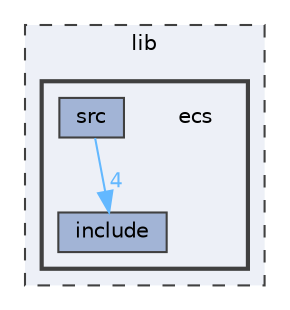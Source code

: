 digraph "lib/ecs"
{
 // LATEX_PDF_SIZE
  bgcolor="transparent";
  edge [fontname=Helvetica,fontsize=10,labelfontname=Helvetica,labelfontsize=10];
  node [fontname=Helvetica,fontsize=10,shape=box,height=0.2,width=0.4];
  compound=true
  subgraph clusterdir_97aefd0d527b934f1d99a682da8fe6a9 {
    graph [ bgcolor="#edf0f7", pencolor="grey25", label="lib", fontname=Helvetica,fontsize=10 style="filled,dashed", URL="dir_97aefd0d527b934f1d99a682da8fe6a9.html",tooltip=""]
  subgraph clusterdir_9a82fcd66fc602aa1cf55c52ea6b7a1e {
    graph [ bgcolor="#edf0f7", pencolor="grey25", label="", fontname=Helvetica,fontsize=10 style="filled,bold", URL="dir_9a82fcd66fc602aa1cf55c52ea6b7a1e.html",tooltip=""]
    dir_9a82fcd66fc602aa1cf55c52ea6b7a1e [shape=plaintext, label="ecs"];
  dir_c9363769da2200f0a8052c7ed3bbf03e [label="include", fillcolor="#a2b4d6", color="grey25", style="filled", URL="dir_c9363769da2200f0a8052c7ed3bbf03e.html",tooltip=""];
  dir_350e44f06553348e275e11651baaf918 [label="src", fillcolor="#a2b4d6", color="grey25", style="filled", URL="dir_350e44f06553348e275e11651baaf918.html",tooltip=""];
  }
  }
  dir_350e44f06553348e275e11651baaf918->dir_c9363769da2200f0a8052c7ed3bbf03e [headlabel="4", labeldistance=1.5 headhref="dir_000011_000006.html" href="dir_000011_000006.html" color="steelblue1" fontcolor="steelblue1"];
}
